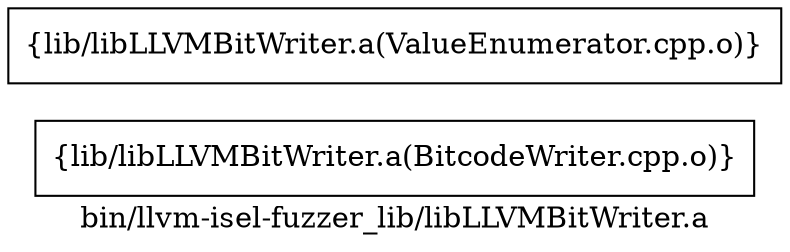 digraph "bin/llvm-isel-fuzzer_lib/libLLVMBitWriter.a" {
	label="bin/llvm-isel-fuzzer_lib/libLLVMBitWriter.a";
	rankdir=LR;

	Node0x5597edc1a298 [shape=record,shape=box,group=0,label="{lib/libLLVMBitWriter.a(BitcodeWriter.cpp.o)}"];
	Node0x5597edc1afb8 [shape=record,shape=box,group=0,label="{lib/libLLVMBitWriter.a(ValueEnumerator.cpp.o)}"];
}

